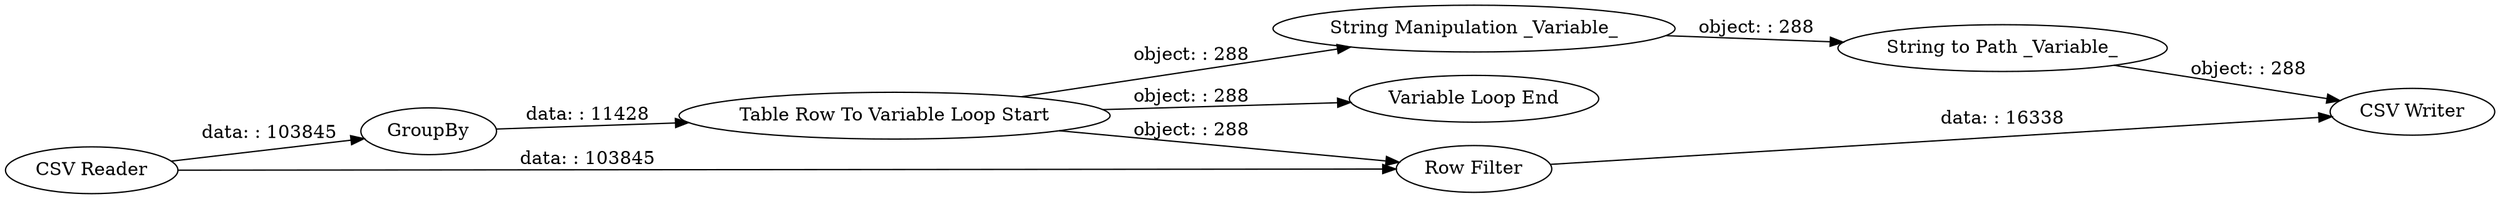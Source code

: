 digraph {
	"2412868871230479492_7" [label="String Manipulation _Variable_"]
	"2412868871230479492_2" [label=GroupBy]
	"2412868871230479492_1" [label="CSV Reader"]
	"2412868871230479492_4" [label="Table Row To Variable Loop Start"]
	"2412868871230479492_6" [label="CSV Writer"]
	"2412868871230479492_8" [label="String to Path _Variable_"]
	"2412868871230479492_9" [label="Variable Loop End"]
	"2412868871230479492_5" [label="Row Filter"]
	"2412868871230479492_1" -> "2412868871230479492_5" [label="data: : 103845"]
	"2412868871230479492_7" -> "2412868871230479492_8" [label="object: : 288"]
	"2412868871230479492_4" -> "2412868871230479492_9" [label="object: : 288"]
	"2412868871230479492_5" -> "2412868871230479492_6" [label="data: : 16338"]
	"2412868871230479492_4" -> "2412868871230479492_7" [label="object: : 288"]
	"2412868871230479492_2" -> "2412868871230479492_4" [label="data: : 11428"]
	"2412868871230479492_1" -> "2412868871230479492_2" [label="data: : 103845"]
	"2412868871230479492_4" -> "2412868871230479492_5" [label="object: : 288"]
	"2412868871230479492_8" -> "2412868871230479492_6" [label="object: : 288"]
	rankdir=LR
}
